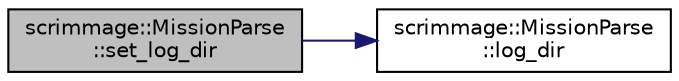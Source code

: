digraph "scrimmage::MissionParse::set_log_dir"
{
 // LATEX_PDF_SIZE
  edge [fontname="Helvetica",fontsize="10",labelfontname="Helvetica",labelfontsize="10"];
  node [fontname="Helvetica",fontsize="10",shape=record];
  rankdir="LR";
  Node1 [label="scrimmage::MissionParse\l::set_log_dir",height=0.2,width=0.4,color="black", fillcolor="grey75", style="filled", fontcolor="black",tooltip=" "];
  Node1 -> Node2 [color="midnightblue",fontsize="10",style="solid",fontname="Helvetica"];
  Node2 [label="scrimmage::MissionParse\l::log_dir",height=0.2,width=0.4,color="black", fillcolor="white", style="filled",URL="$classscrimmage_1_1MissionParse.html#a1f4ebdf797c745cc54fda20ff6ca5076",tooltip=" "];
}
